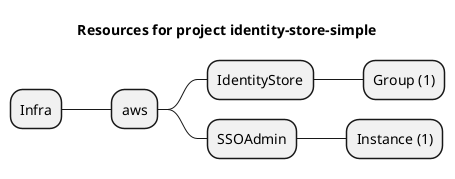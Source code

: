 @startmindmap
title Resources for project identity-store-simple
skinparam monochrome true
+ Infra
++ aws
+++ IdentityStore
++++ Group (1)
+++ SSOAdmin
++++ Instance (1)
@endmindmap